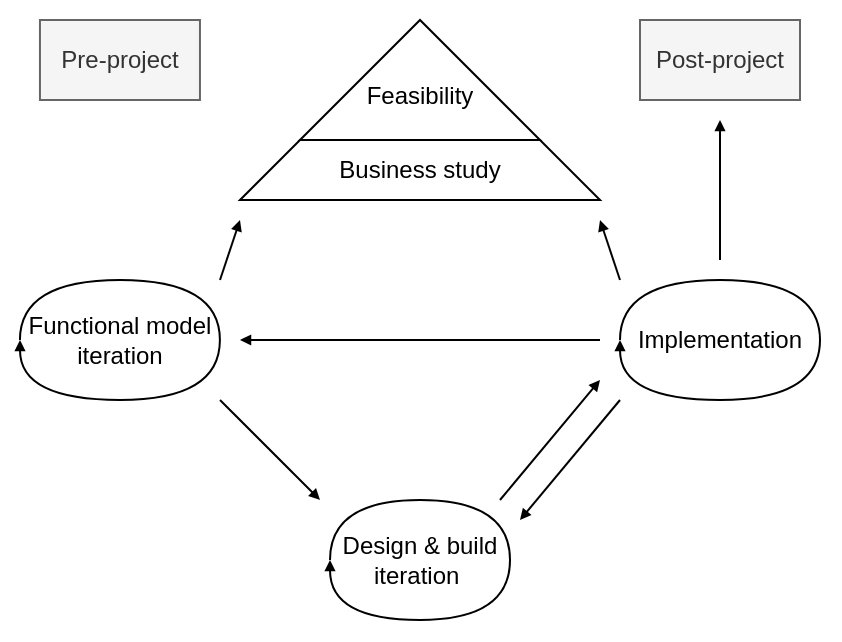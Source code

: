 <mxfile>
    <diagram id="T9uuaTeBy4bPSP1g8a4x" name="Page-1">
        <mxGraphModel dx="1170" dy="825" grid="1" gridSize="10" guides="1" tooltips="1" connect="1" arrows="1" fold="1" page="1" pageScale="1" pageWidth="827" pageHeight="1169" background="#FFFFFF" math="0" shadow="0">
            <root>
                <mxCell id="0"/>
                <mxCell id="1" parent="0"/>
                <mxCell id="141" value="" style="rounded=0;whiteSpace=wrap;html=1;strokeColor=none;fontColor=#6C8EBF;fillColor=default;" parent="1" vertex="1">
                    <mxGeometry x="50" y="270" width="420" height="320" as="geometry"/>
                </mxCell>
                <mxCell id="121" value="Pre-project" style="rounded=0;whiteSpace=wrap;html=1;fillColor=#f5f5f5;fontColor=#333333;strokeColor=#666666;" parent="1" vertex="1">
                    <mxGeometry x="69.98" y="280" width="80" height="40" as="geometry"/>
                </mxCell>
                <mxCell id="142" value="Post-project" style="rounded=0;whiteSpace=wrap;html=1;fillColor=#f5f5f5;fontColor=#333333;strokeColor=#666666;" vertex="1" parent="1">
                    <mxGeometry x="370" y="280" width="80" height="40" as="geometry"/>
                </mxCell>
                <mxCell id="143" value="&lt;br&gt;Feasibility" style="triangle;whiteSpace=wrap;html=1;rotation=0;direction=north;" vertex="1" parent="1">
                    <mxGeometry x="200" y="280" width="120" height="60" as="geometry"/>
                </mxCell>
                <mxCell id="146" value="Business study" style="shape=trapezoid;perimeter=trapezoidPerimeter;whiteSpace=wrap;html=1;fixedSize=1;size=30;" vertex="1" parent="1">
                    <mxGeometry x="170" y="340" width="180" height="30" as="geometry"/>
                </mxCell>
                <mxCell id="154" value="" style="group" vertex="1" connectable="0" parent="1">
                    <mxGeometry x="215" y="520" width="90.0" height="60" as="geometry"/>
                </mxCell>
                <mxCell id="152" value="" style="endArrow=block;html=1;edgeStyle=orthogonalEdgeStyle;curved=1;endFill=1;endSize=3;" edge="1" parent="154">
                    <mxGeometry width="50" height="50" relative="1" as="geometry">
                        <mxPoint y="30" as="sourcePoint"/>
                        <mxPoint y="30" as="targetPoint"/>
                        <Array as="points">
                            <mxPoint/>
                            <mxPoint x="90.0"/>
                            <mxPoint x="90.0" y="60"/>
                            <mxPoint y="60"/>
                        </Array>
                    </mxGeometry>
                </mxCell>
                <mxCell id="153" value="Design &amp;amp; build iteration&amp;nbsp;" style="rounded=0;whiteSpace=wrap;html=1;fillColor=none;strokeColor=none;" vertex="1" parent="154">
                    <mxGeometry y="10" width="90" height="40" as="geometry"/>
                </mxCell>
                <mxCell id="155" value="" style="group" vertex="1" connectable="0" parent="1">
                    <mxGeometry x="360" y="410" width="100" height="60" as="geometry"/>
                </mxCell>
                <mxCell id="148" value="" style="endArrow=block;html=1;edgeStyle=orthogonalEdgeStyle;curved=1;endFill=1;endSize=3;" edge="1" parent="155">
                    <mxGeometry width="50" height="50" relative="1" as="geometry">
                        <mxPoint x="3.158e-14" y="30" as="sourcePoint"/>
                        <mxPoint y="30" as="targetPoint"/>
                        <Array as="points">
                            <mxPoint/>
                            <mxPoint x="100"/>
                            <mxPoint x="100" y="60"/>
                            <mxPoint y="60"/>
                        </Array>
                    </mxGeometry>
                </mxCell>
                <mxCell id="151" value="Implementation" style="rounded=0;whiteSpace=wrap;html=1;fillColor=none;strokeColor=none;" vertex="1" parent="155">
                    <mxGeometry y="10" width="100" height="40" as="geometry"/>
                </mxCell>
                <mxCell id="156" value="" style="group" vertex="1" connectable="0" parent="1">
                    <mxGeometry x="60" y="409.97" width="99.97" height="60" as="geometry"/>
                </mxCell>
                <mxCell id="147" value="" style="endArrow=block;html=1;edgeStyle=orthogonalEdgeStyle;curved=1;endFill=1;endSize=3;" edge="1" parent="156">
                    <mxGeometry width="50" height="50" relative="1" as="geometry">
                        <mxPoint x="-0.033" y="29.97" as="sourcePoint"/>
                        <mxPoint y="30.03" as="targetPoint"/>
                        <Array as="points">
                            <mxPoint/>
                            <mxPoint x="99.97"/>
                            <mxPoint x="99.97" y="60"/>
                            <mxPoint y="60"/>
                        </Array>
                    </mxGeometry>
                </mxCell>
                <mxCell id="150" value="Functional model iteration" style="rounded=0;whiteSpace=wrap;html=1;fillColor=none;strokeColor=none;" vertex="1" parent="156">
                    <mxGeometry y="10" width="99.97" height="40" as="geometry"/>
                </mxCell>
                <mxCell id="157" value="" style="endArrow=none;startArrow=block;html=1;endSize=3;curved=1;startSize=3;endFill=0;startFill=1;" edge="1" parent="1">
                    <mxGeometry width="50" height="50" relative="1" as="geometry">
                        <mxPoint x="170" y="440" as="sourcePoint"/>
                        <mxPoint x="350" y="440" as="targetPoint"/>
                    </mxGeometry>
                </mxCell>
                <mxCell id="158" value="" style="endArrow=none;startArrow=block;html=1;endSize=3;curved=1;startSize=3;endFill=0;startFill=1;" edge="1" parent="1">
                    <mxGeometry width="50" height="50" relative="1" as="geometry">
                        <mxPoint x="210" y="520" as="sourcePoint"/>
                        <mxPoint x="160" y="470" as="targetPoint"/>
                    </mxGeometry>
                </mxCell>
                <mxCell id="159" value="" style="endArrow=none;startArrow=block;html=1;endSize=3;curved=1;startSize=3;endFill=0;startFill=1;" edge="1" parent="1">
                    <mxGeometry width="50" height="50" relative="1" as="geometry">
                        <mxPoint x="350" y="460" as="sourcePoint"/>
                        <mxPoint x="300" y="520" as="targetPoint"/>
                    </mxGeometry>
                </mxCell>
                <mxCell id="160" value="" style="endArrow=none;startArrow=block;html=1;endSize=3;curved=1;startSize=3;endFill=0;startFill=1;" edge="1" parent="1">
                    <mxGeometry width="50" height="50" relative="1" as="geometry">
                        <mxPoint x="350" y="380" as="sourcePoint"/>
                        <mxPoint x="360" y="410" as="targetPoint"/>
                    </mxGeometry>
                </mxCell>
                <mxCell id="161" value="" style="endArrow=none;startArrow=block;html=1;endSize=3;curved=1;startSize=3;endFill=0;startFill=1;" edge="1" parent="1">
                    <mxGeometry width="50" height="50" relative="1" as="geometry">
                        <mxPoint x="170" y="380" as="sourcePoint"/>
                        <mxPoint x="160" y="410" as="targetPoint"/>
                    </mxGeometry>
                </mxCell>
                <mxCell id="162" value="" style="endArrow=none;startArrow=block;html=1;endSize=3;curved=1;startSize=3;endFill=0;startFill=1;" edge="1" parent="1">
                    <mxGeometry width="50" height="50" relative="1" as="geometry">
                        <mxPoint x="310" y="530" as="sourcePoint"/>
                        <mxPoint x="360" y="470" as="targetPoint"/>
                    </mxGeometry>
                </mxCell>
                <mxCell id="164" value="" style="endArrow=block;html=1;fontSize=11;startSize=3;endSize=3;curved=1;endFill=1;" edge="1" parent="1">
                    <mxGeometry width="50" height="50" relative="1" as="geometry">
                        <mxPoint x="410" y="400" as="sourcePoint"/>
                        <mxPoint x="410" y="330" as="targetPoint"/>
                    </mxGeometry>
                </mxCell>
            </root>
        </mxGraphModel>
    </diagram>
</mxfile>
